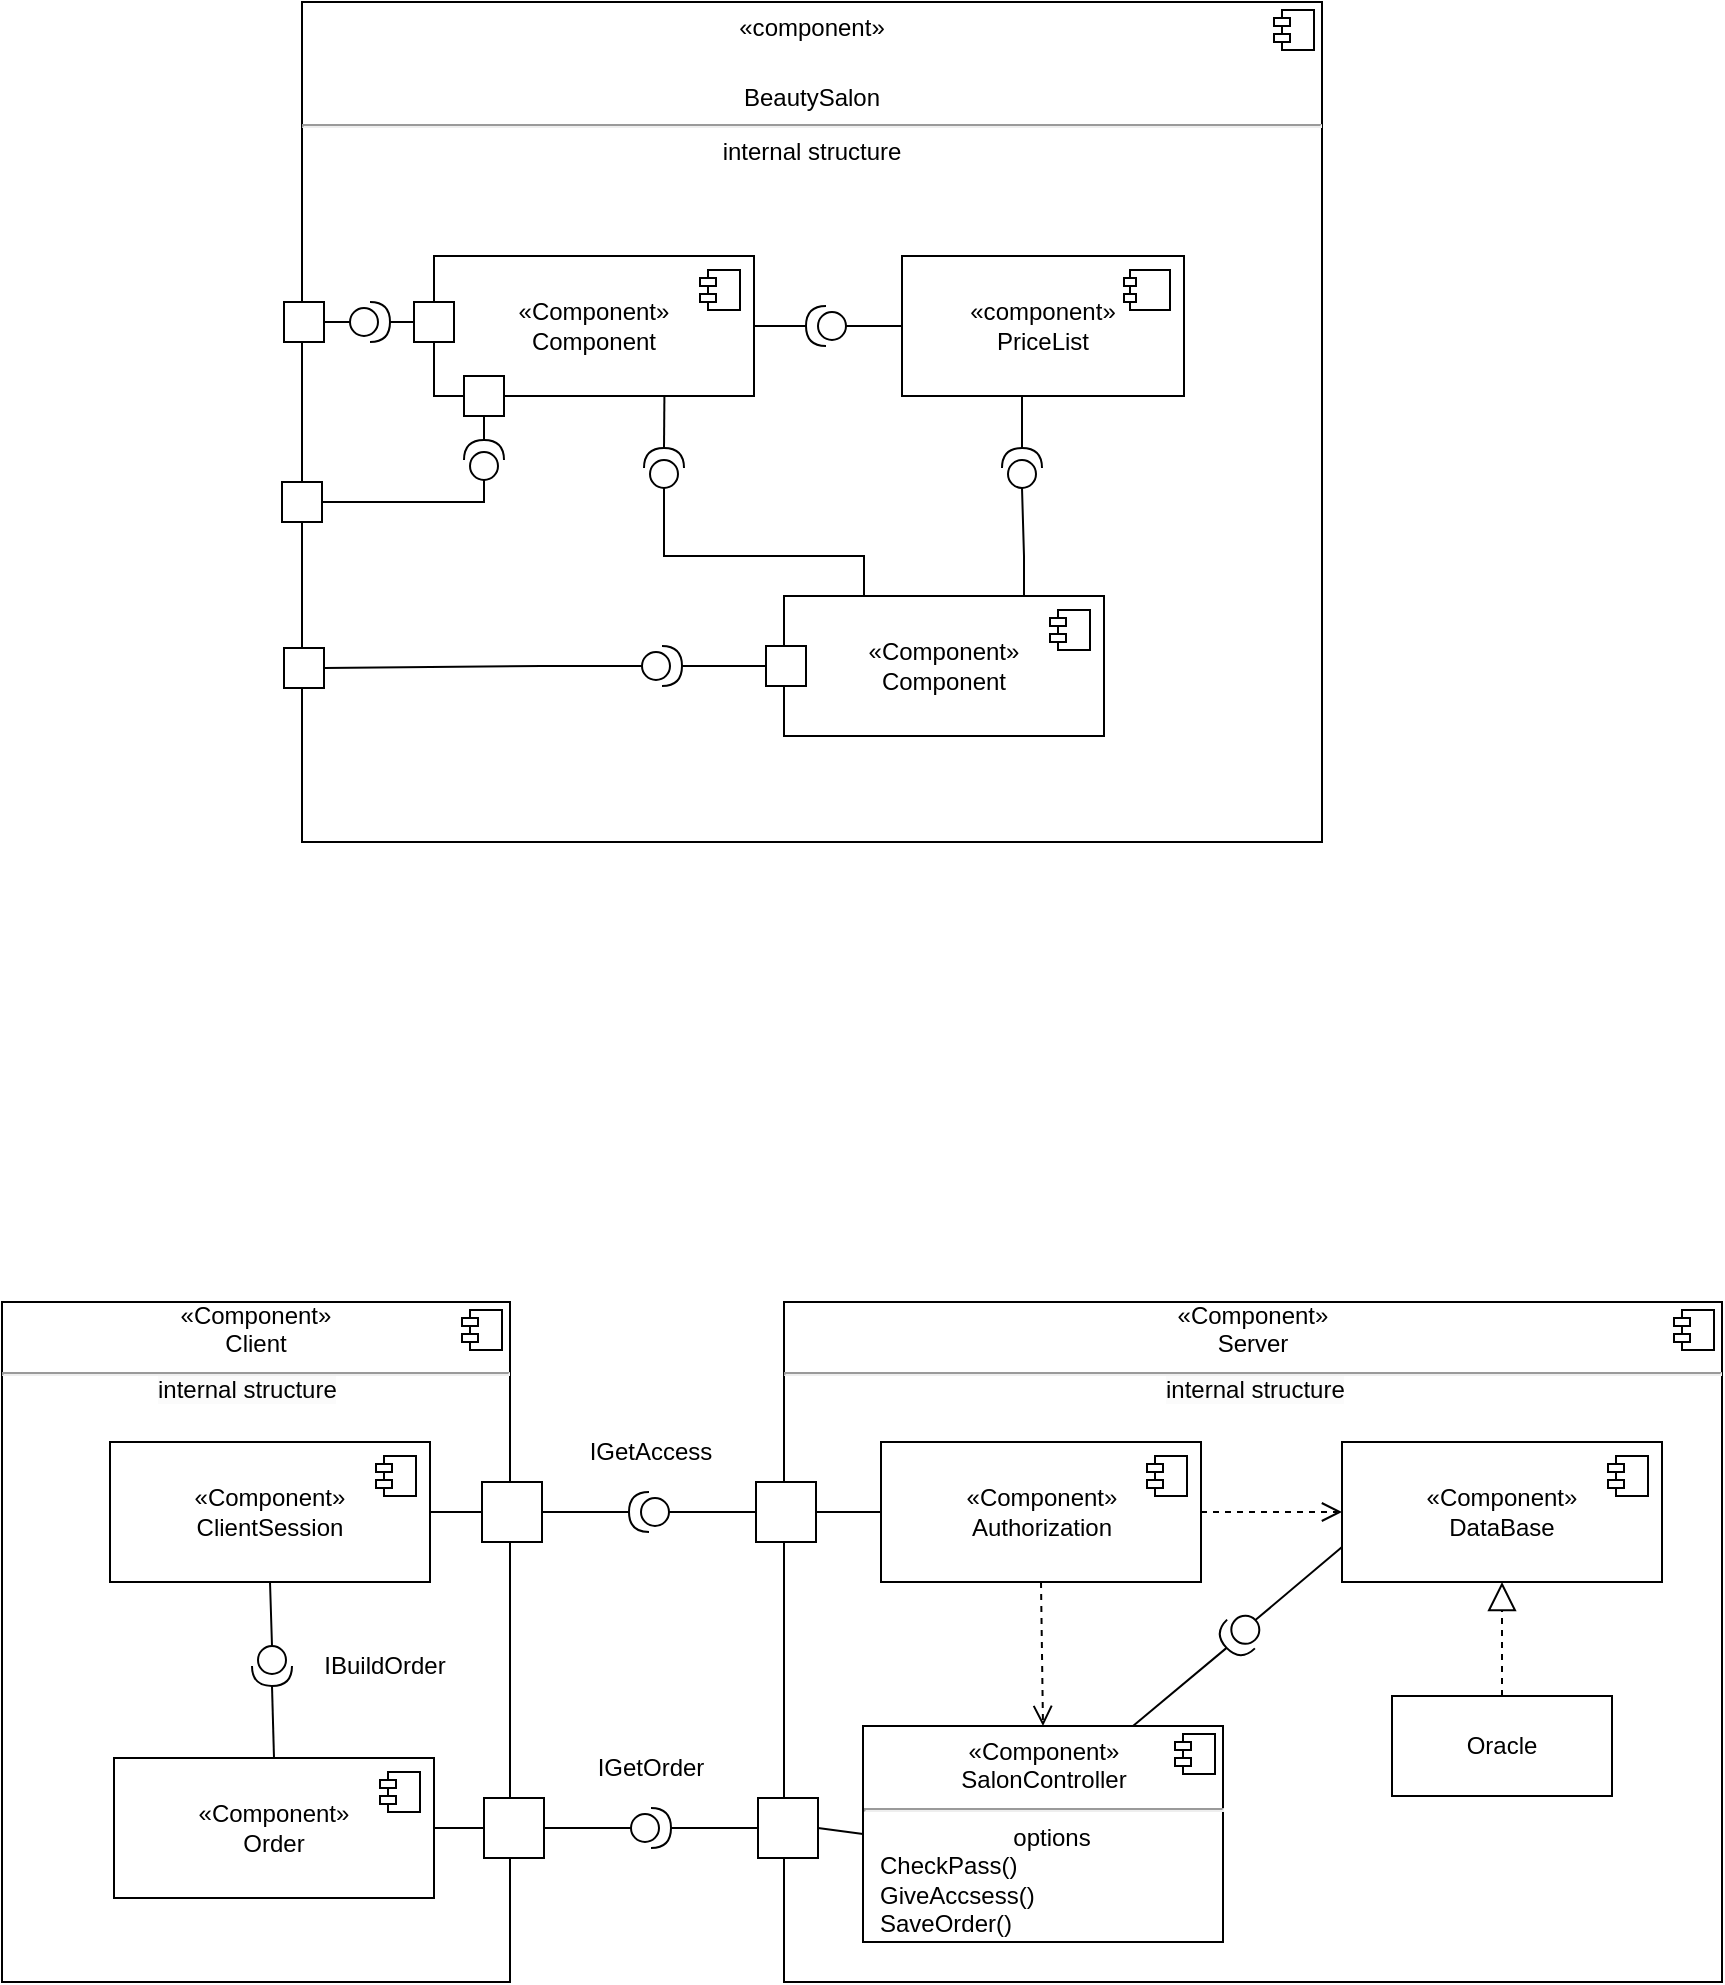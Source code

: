 <mxfile version="22.1.0" type="github">
  <diagram name="Страница — 1" id="3VgCwtWAal_WpDqNykTl">
    <mxGraphModel dx="1196" dy="609" grid="1" gridSize="10" guides="1" tooltips="1" connect="1" arrows="1" fold="1" page="1" pageScale="1" pageWidth="827" pageHeight="1169" math="0" shadow="0">
      <root>
        <mxCell id="0" />
        <mxCell id="1" parent="0" />
        <mxCell id="FT_dXwb775bFwmdMVp_B-27" value="&lt;p style=&quot;margin:0px;margin-top:6px;text-align:center;&quot;&gt;«с&lt;span style=&quot;border-color: var(--border-color);&quot;&gt;omponent&lt;/span&gt;»&lt;/p&gt;&lt;p style=&quot;margin:0px;margin-top:6px;text-align:center;&quot;&gt;&lt;br&gt;BeautySalon&lt;br&gt;&lt;/p&gt;&lt;hr&gt;&lt;p style=&quot;margin:0px;margin-left:8px;&quot;&gt;&lt;br&gt;&lt;/p&gt;" style="align=left;overflow=fill;html=1;dropTarget=0;whiteSpace=wrap;" parent="1" vertex="1">
          <mxGeometry x="250" y="40" width="510" height="420" as="geometry" />
        </mxCell>
        <mxCell id="FT_dXwb775bFwmdMVp_B-28" value="" style="shape=component;jettyWidth=8;jettyHeight=4;" parent="FT_dXwb775bFwmdMVp_B-27" vertex="1">
          <mxGeometry x="1" width="20" height="20" relative="1" as="geometry">
            <mxPoint x="-24" y="4" as="offset" />
          </mxGeometry>
        </mxCell>
        <mxCell id="FT_dXwb775bFwmdMVp_B-3" value="«c&lt;span style=&quot;border-color: var(--border-color);&quot;&gt;omponent&lt;/span&gt;»&lt;br&gt;PriceList" style="html=1;dropTarget=0;whiteSpace=wrap;" parent="1" vertex="1">
          <mxGeometry x="550" y="167" width="141" height="70" as="geometry" />
        </mxCell>
        <mxCell id="FT_dXwb775bFwmdMVp_B-4" value="" style="shape=module;jettyWidth=6;jettyHeight=4;" parent="FT_dXwb775bFwmdMVp_B-3" vertex="1">
          <mxGeometry x="1" width="23" height="20" relative="1" as="geometry">
            <mxPoint x="-30" y="7" as="offset" />
          </mxGeometry>
        </mxCell>
        <mxCell id="FT_dXwb775bFwmdMVp_B-5" value="«&lt;span style=&quot;border-color: var(--border-color);&quot;&gt;Component&lt;/span&gt;»&lt;br&gt;Component" style="html=1;dropTarget=0;whiteSpace=wrap;" parent="1" vertex="1">
          <mxGeometry x="316" y="167" width="160" height="70" as="geometry" />
        </mxCell>
        <mxCell id="FT_dXwb775bFwmdMVp_B-6" value="" style="shape=module;jettyWidth=8;jettyHeight=4;" parent="FT_dXwb775bFwmdMVp_B-5" vertex="1">
          <mxGeometry x="1" width="20" height="20" relative="1" as="geometry">
            <mxPoint x="-27" y="7" as="offset" />
          </mxGeometry>
        </mxCell>
        <mxCell id="FT_dXwb775bFwmdMVp_B-7" value="«&lt;span style=&quot;border-color: var(--border-color);&quot;&gt;Component&lt;/span&gt;»&lt;br&gt;Component" style="html=1;dropTarget=0;whiteSpace=wrap;" parent="1" vertex="1">
          <mxGeometry x="491" y="337" width="160" height="70" as="geometry" />
        </mxCell>
        <mxCell id="FT_dXwb775bFwmdMVp_B-8" value="" style="shape=module;jettyWidth=8;jettyHeight=4;" parent="FT_dXwb775bFwmdMVp_B-7" vertex="1">
          <mxGeometry x="1" width="20" height="20" relative="1" as="geometry">
            <mxPoint x="-27" y="7" as="offset" />
          </mxGeometry>
        </mxCell>
        <mxCell id="FT_dXwb775bFwmdMVp_B-9" value="" style="shape=providedRequiredInterface;html=1;verticalLabelPosition=bottom;sketch=0;rotation=-90;" parent="1" vertex="1">
          <mxGeometry x="421" y="263" width="20" height="20" as="geometry" />
        </mxCell>
        <mxCell id="FT_dXwb775bFwmdMVp_B-14" value="" style="endArrow=none;html=1;rounded=0;exitX=1;exitY=0.5;exitDx=0;exitDy=0;exitPerimeter=0;entryX=0.72;entryY=1.001;entryDx=0;entryDy=0;entryPerimeter=0;" parent="1" source="FT_dXwb775bFwmdMVp_B-9" target="FT_dXwb775bFwmdMVp_B-5" edge="1">
          <mxGeometry width="50" height="50" relative="1" as="geometry">
            <mxPoint x="481" y="287" as="sourcePoint" />
            <mxPoint x="431" y="240" as="targetPoint" />
          </mxGeometry>
        </mxCell>
        <mxCell id="FT_dXwb775bFwmdMVp_B-15" value="" style="endArrow=none;html=1;rounded=0;exitX=0;exitY=0.5;exitDx=0;exitDy=0;exitPerimeter=0;entryX=0.25;entryY=0;entryDx=0;entryDy=0;" parent="1" source="FT_dXwb775bFwmdMVp_B-9" target="FT_dXwb775bFwmdMVp_B-7" edge="1">
          <mxGeometry width="50" height="50" relative="1" as="geometry">
            <mxPoint x="428.89" y="327" as="sourcePoint" />
            <mxPoint x="470.995" y="427" as="targetPoint" />
            <Array as="points">
              <mxPoint x="431" y="317" />
              <mxPoint x="531" y="317" />
            </Array>
          </mxGeometry>
        </mxCell>
        <mxCell id="FT_dXwb775bFwmdMVp_B-20" value="" style="shape=providedRequiredInterface;html=1;verticalLabelPosition=bottom;sketch=0;rotation=-90;" parent="1" vertex="1">
          <mxGeometry x="600" y="263" width="20" height="20" as="geometry" />
        </mxCell>
        <mxCell id="FT_dXwb775bFwmdMVp_B-21" value="" style="endArrow=none;html=1;rounded=0;exitX=1;exitY=0.5;exitDx=0;exitDy=0;exitPerimeter=0;" parent="1" source="FT_dXwb775bFwmdMVp_B-20" edge="1">
          <mxGeometry width="50" height="50" relative="1" as="geometry">
            <mxPoint x="651" y="292" as="sourcePoint" />
            <mxPoint x="610" y="237" as="targetPoint" />
          </mxGeometry>
        </mxCell>
        <mxCell id="FT_dXwb775bFwmdMVp_B-22" value="" style="endArrow=none;html=1;rounded=0;exitX=0;exitY=0.5;exitDx=0;exitDy=0;exitPerimeter=0;entryX=0.75;entryY=0;entryDx=0;entryDy=0;" parent="1" source="FT_dXwb775bFwmdMVp_B-20" target="FT_dXwb775bFwmdMVp_B-7" edge="1">
          <mxGeometry width="50" height="50" relative="1" as="geometry">
            <mxPoint x="598.89" y="332" as="sourcePoint" />
            <mxPoint x="701" y="342" as="targetPoint" />
            <Array as="points">
              <mxPoint x="611" y="317" />
            </Array>
          </mxGeometry>
        </mxCell>
        <mxCell id="FT_dXwb775bFwmdMVp_B-24" value="" style="shape=providedRequiredInterface;html=1;verticalLabelPosition=bottom;sketch=0;rotation=-180;" parent="1" vertex="1">
          <mxGeometry x="502" y="192" width="20" height="20" as="geometry" />
        </mxCell>
        <mxCell id="FT_dXwb775bFwmdMVp_B-25" value="" style="endArrow=none;html=1;rounded=0;exitX=1;exitY=0.5;exitDx=0;exitDy=0;exitPerimeter=0;entryX=1;entryY=0.5;entryDx=0;entryDy=0;" parent="1" source="FT_dXwb775bFwmdMVp_B-24" target="FT_dXwb775bFwmdMVp_B-5" edge="1">
          <mxGeometry width="50" height="50" relative="1" as="geometry">
            <mxPoint x="576" y="287" as="sourcePoint" />
            <mxPoint x="556" y="192" as="targetPoint" />
          </mxGeometry>
        </mxCell>
        <mxCell id="FT_dXwb775bFwmdMVp_B-26" value="" style="endArrow=none;html=1;rounded=0;exitX=0;exitY=0.5;exitDx=0;exitDy=0;exitPerimeter=0;entryX=0;entryY=0.5;entryDx=0;entryDy=0;" parent="1" source="FT_dXwb775bFwmdMVp_B-24" target="FT_dXwb775bFwmdMVp_B-3" edge="1">
          <mxGeometry width="50" height="50" relative="1" as="geometry">
            <mxPoint x="523.89" y="327" as="sourcePoint" />
            <mxPoint x="626" y="337" as="targetPoint" />
            <Array as="points">
              <mxPoint x="541" y="202" />
            </Array>
          </mxGeometry>
        </mxCell>
        <mxCell id="FT_dXwb775bFwmdMVp_B-31" value="" style="rounded=0;whiteSpace=wrap;html=1;" parent="1" vertex="1">
          <mxGeometry x="331" y="227" width="20" height="20" as="geometry" />
        </mxCell>
        <mxCell id="FT_dXwb775bFwmdMVp_B-32" value="internal structure" style="text;html=1;strokeColor=none;fillColor=none;align=center;verticalAlign=middle;whiteSpace=wrap;rounded=0;" parent="1" vertex="1">
          <mxGeometry x="450" y="100" width="110" height="30" as="geometry" />
        </mxCell>
        <mxCell id="FT_dXwb775bFwmdMVp_B-33" value="" style="rounded=0;whiteSpace=wrap;html=1;" parent="1" vertex="1">
          <mxGeometry x="240" y="280" width="20" height="20" as="geometry" />
        </mxCell>
        <mxCell id="FT_dXwb775bFwmdMVp_B-34" value="" style="shape=providedRequiredInterface;html=1;verticalLabelPosition=bottom;sketch=0;rotation=-90;" parent="1" vertex="1">
          <mxGeometry x="331" y="259" width="20" height="20" as="geometry" />
        </mxCell>
        <mxCell id="FT_dXwb775bFwmdMVp_B-35" value="" style="endArrow=none;html=1;rounded=0;exitX=1;exitY=0.5;exitDx=0;exitDy=0;exitPerimeter=0;entryX=0.5;entryY=1;entryDx=0;entryDy=0;" parent="1" source="FT_dXwb775bFwmdMVp_B-34" target="FT_dXwb775bFwmdMVp_B-31" edge="1">
          <mxGeometry width="50" height="50" relative="1" as="geometry">
            <mxPoint x="491" y="297" as="sourcePoint" />
            <mxPoint x="441" y="247" as="targetPoint" />
          </mxGeometry>
        </mxCell>
        <mxCell id="FT_dXwb775bFwmdMVp_B-36" value="" style="endArrow=none;html=1;rounded=0;exitX=0;exitY=0.5;exitDx=0;exitDy=0;exitPerimeter=0;entryX=1;entryY=0.5;entryDx=0;entryDy=0;" parent="1" source="FT_dXwb775bFwmdMVp_B-34" target="FT_dXwb775bFwmdMVp_B-33" edge="1">
          <mxGeometry width="50" height="50" relative="1" as="geometry">
            <mxPoint x="438.89" y="337" as="sourcePoint" />
            <mxPoint x="541" y="347" as="targetPoint" />
            <Array as="points">
              <mxPoint x="341" y="290" />
            </Array>
          </mxGeometry>
        </mxCell>
        <mxCell id="FT_dXwb775bFwmdMVp_B-38" value="" style="rounded=0;whiteSpace=wrap;html=1;rotation=90;" parent="1" vertex="1">
          <mxGeometry x="306" y="190" width="20" height="20" as="geometry" />
        </mxCell>
        <mxCell id="FT_dXwb775bFwmdMVp_B-39" value="" style="rounded=0;whiteSpace=wrap;html=1;" parent="1" vertex="1">
          <mxGeometry x="241" y="190" width="20" height="20" as="geometry" />
        </mxCell>
        <mxCell id="FT_dXwb775bFwmdMVp_B-40" value="" style="shape=providedRequiredInterface;html=1;verticalLabelPosition=bottom;sketch=0;rotation=0;" parent="1" vertex="1">
          <mxGeometry x="274" y="190" width="20" height="20" as="geometry" />
        </mxCell>
        <mxCell id="FT_dXwb775bFwmdMVp_B-41" value="" style="endArrow=none;html=1;rounded=0;exitX=1;exitY=0.5;exitDx=0;exitDy=0;exitPerimeter=0;entryX=0.5;entryY=1;entryDx=0;entryDy=0;" parent="1" source="FT_dXwb775bFwmdMVp_B-40" target="FT_dXwb775bFwmdMVp_B-38" edge="1">
          <mxGeometry width="50" height="50" relative="1" as="geometry">
            <mxPoint x="492" y="207" as="sourcePoint" />
            <mxPoint x="442" y="157" as="targetPoint" />
          </mxGeometry>
        </mxCell>
        <mxCell id="FT_dXwb775bFwmdMVp_B-42" value="" style="endArrow=none;html=1;rounded=0;exitX=0;exitY=0.5;exitDx=0;exitDy=0;exitPerimeter=0;entryX=1;entryY=0.5;entryDx=0;entryDy=0;" parent="1" source="FT_dXwb775bFwmdMVp_B-40" target="FT_dXwb775bFwmdMVp_B-39" edge="1">
          <mxGeometry width="50" height="50" relative="1" as="geometry">
            <mxPoint x="439.89" y="247" as="sourcePoint" />
            <mxPoint x="542" y="257" as="targetPoint" />
            <Array as="points" />
          </mxGeometry>
        </mxCell>
        <mxCell id="FT_dXwb775bFwmdMVp_B-43" value="" style="rounded=0;whiteSpace=wrap;html=1;rotation=90;" parent="1" vertex="1">
          <mxGeometry x="482" y="362" width="20" height="20" as="geometry" />
        </mxCell>
        <mxCell id="FT_dXwb775bFwmdMVp_B-44" value="" style="rounded=0;whiteSpace=wrap;html=1;" parent="1" vertex="1">
          <mxGeometry x="241" y="363" width="20" height="20" as="geometry" />
        </mxCell>
        <mxCell id="FT_dXwb775bFwmdMVp_B-45" value="" style="shape=providedRequiredInterface;html=1;verticalLabelPosition=bottom;sketch=0;rotation=0;" parent="1" vertex="1">
          <mxGeometry x="420" y="362" width="20" height="20" as="geometry" />
        </mxCell>
        <mxCell id="FT_dXwb775bFwmdMVp_B-46" value="" style="endArrow=none;html=1;rounded=0;exitX=1;exitY=0.5;exitDx=0;exitDy=0;exitPerimeter=0;entryX=0.5;entryY=1;entryDx=0;entryDy=0;" parent="1" source="FT_dXwb775bFwmdMVp_B-45" target="FT_dXwb775bFwmdMVp_B-43" edge="1">
          <mxGeometry width="50" height="50" relative="1" as="geometry">
            <mxPoint x="511" y="317" as="sourcePoint" />
            <mxPoint x="461" y="267" as="targetPoint" />
          </mxGeometry>
        </mxCell>
        <mxCell id="FT_dXwb775bFwmdMVp_B-47" value="" style="endArrow=none;html=1;rounded=0;exitX=0;exitY=0.5;exitDx=0;exitDy=0;exitPerimeter=0;entryX=1;entryY=0.5;entryDx=0;entryDy=0;" parent="1" source="FT_dXwb775bFwmdMVp_B-45" target="FT_dXwb775bFwmdMVp_B-44" edge="1">
          <mxGeometry width="50" height="50" relative="1" as="geometry">
            <mxPoint x="458.89" y="357" as="sourcePoint" />
            <mxPoint x="561" y="367" as="targetPoint" />
            <Array as="points">
              <mxPoint x="370" y="372" />
            </Array>
          </mxGeometry>
        </mxCell>
        <mxCell id="UUL30bu8ojap-xqebIFd-1" value="&lt;div style=&quot;text-align: center;&quot;&gt;&lt;span style=&quot;background-color: initial;&quot;&gt;«Component»&lt;/span&gt;&lt;/div&gt;&lt;span style=&quot;border-color: var(--border-color);&quot;&gt;&lt;div style=&quot;text-align: center;&quot;&gt;&lt;span style=&quot;background-color: initial; border-color: var(--border-color);&quot;&gt;Client&lt;/span&gt;&lt;/div&gt;&lt;/span&gt;&lt;hr&gt;&lt;p style=&quot;margin:0px;margin-left:8px;&quot;&gt;&lt;br&gt;&lt;/p&gt;" style="align=left;overflow=fill;html=1;dropTarget=0;whiteSpace=wrap;" vertex="1" parent="1">
          <mxGeometry x="100" y="690" width="254" height="340" as="geometry" />
        </mxCell>
        <mxCell id="UUL30bu8ojap-xqebIFd-2" value="" style="shape=component;jettyWidth=8;jettyHeight=4;" vertex="1" parent="UUL30bu8ojap-xqebIFd-1">
          <mxGeometry x="1" width="20" height="20" relative="1" as="geometry">
            <mxPoint x="-24" y="4" as="offset" />
          </mxGeometry>
        </mxCell>
        <mxCell id="UUL30bu8ojap-xqebIFd-3" value="«Component»&lt;br&gt;ClientSession" style="html=1;dropTarget=0;whiteSpace=wrap;" vertex="1" parent="1">
          <mxGeometry x="154" y="760" width="160" height="70" as="geometry" />
        </mxCell>
        <mxCell id="UUL30bu8ojap-xqebIFd-4" value="" style="shape=module;jettyWidth=8;jettyHeight=4;" vertex="1" parent="UUL30bu8ojap-xqebIFd-3">
          <mxGeometry x="1" width="20" height="20" relative="1" as="geometry">
            <mxPoint x="-27" y="7" as="offset" />
          </mxGeometry>
        </mxCell>
        <mxCell id="UUL30bu8ojap-xqebIFd-5" value="&lt;div style=&quot;text-align: center;&quot;&gt;&lt;span style=&quot;background-color: initial;&quot;&gt;«Component»&lt;/span&gt;&lt;/div&gt;&lt;span style=&quot;border-color: var(--border-color);&quot;&gt;&lt;div style=&quot;text-align: center;&quot;&gt;&lt;span style=&quot;background-color: initial; border-color: var(--border-color);&quot;&gt;Server&lt;/span&gt;&lt;/div&gt;&lt;/span&gt;&lt;hr&gt;&lt;p style=&quot;margin:0px;margin-left:8px;&quot;&gt;&lt;br&gt;&lt;/p&gt;" style="align=left;overflow=fill;html=1;dropTarget=0;whiteSpace=wrap;" vertex="1" parent="1">
          <mxGeometry x="491" y="690" width="469" height="340" as="geometry" />
        </mxCell>
        <mxCell id="UUL30bu8ojap-xqebIFd-6" value="" style="shape=component;jettyWidth=8;jettyHeight=4;" vertex="1" parent="UUL30bu8ojap-xqebIFd-5">
          <mxGeometry x="1" width="20" height="20" relative="1" as="geometry">
            <mxPoint x="-24" y="4" as="offset" />
          </mxGeometry>
        </mxCell>
        <mxCell id="UUL30bu8ojap-xqebIFd-7" value="" style="rounded=0;whiteSpace=wrap;html=1;" vertex="1" parent="1">
          <mxGeometry x="340" y="780" width="30" height="30" as="geometry" />
        </mxCell>
        <mxCell id="UUL30bu8ojap-xqebIFd-10" value="" style="rounded=0;whiteSpace=wrap;html=1;" vertex="1" parent="1">
          <mxGeometry x="477" y="780" width="30" height="30" as="geometry" />
        </mxCell>
        <mxCell id="UUL30bu8ojap-xqebIFd-14" value="" style="shape=providedRequiredInterface;html=1;verticalLabelPosition=bottom;sketch=0;rotation=-180;" vertex="1" parent="1">
          <mxGeometry x="413.5" y="785" width="20" height="20" as="geometry" />
        </mxCell>
        <mxCell id="UUL30bu8ojap-xqebIFd-18" value="" style="endArrow=none;html=1;rounded=0;exitX=0;exitY=0.5;exitDx=0;exitDy=0;exitPerimeter=0;entryX=0;entryY=0.5;entryDx=0;entryDy=0;" edge="1" parent="1" source="UUL30bu8ojap-xqebIFd-14" target="UUL30bu8ojap-xqebIFd-10">
          <mxGeometry width="50" height="50" relative="1" as="geometry">
            <mxPoint x="470" y="830" as="sourcePoint" />
            <mxPoint x="520" y="780" as="targetPoint" />
          </mxGeometry>
        </mxCell>
        <mxCell id="UUL30bu8ojap-xqebIFd-19" value="" style="endArrow=none;html=1;rounded=0;exitX=1;exitY=0.5;exitDx=0;exitDy=0;entryX=1;entryY=0.5;entryDx=0;entryDy=0;entryPerimeter=0;" edge="1" parent="1" source="UUL30bu8ojap-xqebIFd-7" target="UUL30bu8ojap-xqebIFd-14">
          <mxGeometry width="50" height="50" relative="1" as="geometry">
            <mxPoint x="444" y="805" as="sourcePoint" />
            <mxPoint x="410" y="800" as="targetPoint" />
          </mxGeometry>
        </mxCell>
        <mxCell id="UUL30bu8ojap-xqebIFd-20" value="" style="endArrow=none;html=1;rounded=0;exitX=1;exitY=0.5;exitDx=0;exitDy=0;entryX=0;entryY=0.5;entryDx=0;entryDy=0;" edge="1" parent="1" source="UUL30bu8ojap-xqebIFd-3" target="UUL30bu8ojap-xqebIFd-7">
          <mxGeometry width="50" height="50" relative="1" as="geometry">
            <mxPoint x="380" y="805" as="sourcePoint" />
            <mxPoint x="424" y="805" as="targetPoint" />
          </mxGeometry>
        </mxCell>
        <mxCell id="UUL30bu8ojap-xqebIFd-21" value="" style="endArrow=none;html=1;rounded=0;exitX=1;exitY=0.5;exitDx=0;exitDy=0;entryX=0;entryY=0.5;entryDx=0;entryDy=0;" edge="1" parent="1" source="UUL30bu8ojap-xqebIFd-10" target="UUL30bu8ojap-xqebIFd-22">
          <mxGeometry width="50" height="50" relative="1" as="geometry">
            <mxPoint x="390" y="815" as="sourcePoint" />
            <mxPoint x="434" y="815" as="targetPoint" />
          </mxGeometry>
        </mxCell>
        <mxCell id="UUL30bu8ojap-xqebIFd-22" value="«Component»&lt;br&gt;Authorization" style="html=1;dropTarget=0;whiteSpace=wrap;" vertex="1" parent="1">
          <mxGeometry x="539.5" y="760" width="160" height="70" as="geometry" />
        </mxCell>
        <mxCell id="UUL30bu8ojap-xqebIFd-23" value="" style="shape=module;jettyWidth=8;jettyHeight=4;" vertex="1" parent="UUL30bu8ojap-xqebIFd-22">
          <mxGeometry x="1" width="20" height="20" relative="1" as="geometry">
            <mxPoint x="-27" y="7" as="offset" />
          </mxGeometry>
        </mxCell>
        <mxCell id="UUL30bu8ojap-xqebIFd-24" value="«Component»&lt;br&gt;Order" style="html=1;dropTarget=0;whiteSpace=wrap;" vertex="1" parent="1">
          <mxGeometry x="156" y="918" width="160" height="70" as="geometry" />
        </mxCell>
        <mxCell id="UUL30bu8ojap-xqebIFd-25" value="" style="shape=module;jettyWidth=8;jettyHeight=4;" vertex="1" parent="UUL30bu8ojap-xqebIFd-24">
          <mxGeometry x="1" width="20" height="20" relative="1" as="geometry">
            <mxPoint x="-27" y="7" as="offset" />
          </mxGeometry>
        </mxCell>
        <mxCell id="UUL30bu8ojap-xqebIFd-26" value="" style="shape=providedRequiredInterface;html=1;verticalLabelPosition=bottom;sketch=0;rotation=90;" vertex="1" parent="1">
          <mxGeometry x="225" y="862" width="20" height="20" as="geometry" />
        </mxCell>
        <mxCell id="UUL30bu8ojap-xqebIFd-27" value="IBuildOrder" style="text;html=1;align=center;verticalAlign=middle;resizable=0;points=[];autosize=1;strokeColor=none;fillColor=none;" vertex="1" parent="1">
          <mxGeometry x="251" y="857" width="80" height="30" as="geometry" />
        </mxCell>
        <mxCell id="UUL30bu8ojap-xqebIFd-28" value="" style="endArrow=none;html=1;rounded=0;entryX=0;entryY=0.5;entryDx=0;entryDy=0;entryPerimeter=0;exitX=0.5;exitY=1;exitDx=0;exitDy=0;" edge="1" parent="1" source="UUL30bu8ojap-xqebIFd-3" target="UUL30bu8ojap-xqebIFd-26">
          <mxGeometry width="50" height="50" relative="1" as="geometry">
            <mxPoint x="380" y="805" as="sourcePoint" />
            <mxPoint x="424" y="805" as="targetPoint" />
          </mxGeometry>
        </mxCell>
        <mxCell id="UUL30bu8ojap-xqebIFd-29" value="" style="endArrow=none;html=1;rounded=0;exitX=1;exitY=0.5;exitDx=0;exitDy=0;entryX=0.5;entryY=0;entryDx=0;entryDy=0;exitPerimeter=0;" edge="1" parent="1" source="UUL30bu8ojap-xqebIFd-26" target="UUL30bu8ojap-xqebIFd-24">
          <mxGeometry width="50" height="50" relative="1" as="geometry">
            <mxPoint x="390" y="815" as="sourcePoint" />
            <mxPoint x="434" y="815" as="targetPoint" />
          </mxGeometry>
        </mxCell>
        <mxCell id="UUL30bu8ojap-xqebIFd-30" value="&lt;p style=&quot;margin:0px;margin-top:6px;text-align:center;&quot;&gt;&lt;/p&gt;&lt;div style=&quot;text-align: center;&quot;&gt;&lt;span style=&quot;background-color: initial;&quot;&gt;«Component»&lt;/span&gt;&lt;/div&gt;&lt;span style=&quot;&quot;&gt;&lt;div style=&quot;text-align: center;&quot;&gt;&lt;span style=&quot;background-color: initial;&quot;&gt;SalonController&lt;/span&gt;&lt;/div&gt;&lt;/span&gt;&lt;hr&gt;&lt;p style=&quot;text-align: center; margin: 0px 0px 0px 8px;&quot;&gt;options&lt;/p&gt;&lt;p style=&quot;margin: 0px 0px 0px 8px;&quot;&gt;CheckPass()&lt;/p&gt;&lt;p style=&quot;margin: 0px 0px 0px 8px;&quot;&gt;GiveAccsess()&lt;/p&gt;&lt;p style=&quot;margin: 0px 0px 0px 8px;&quot;&gt;SaveOrder()&lt;/p&gt;" style="align=left;overflow=fill;html=1;dropTarget=0;whiteSpace=wrap;" vertex="1" parent="1">
          <mxGeometry x="530.5" y="902" width="180" height="108" as="geometry" />
        </mxCell>
        <mxCell id="UUL30bu8ojap-xqebIFd-31" value="" style="shape=component;jettyWidth=8;jettyHeight=4;" vertex="1" parent="UUL30bu8ojap-xqebIFd-30">
          <mxGeometry x="1" width="20" height="20" relative="1" as="geometry">
            <mxPoint x="-24" y="4" as="offset" />
          </mxGeometry>
        </mxCell>
        <mxCell id="UUL30bu8ojap-xqebIFd-32" value="" style="rounded=0;whiteSpace=wrap;html=1;" vertex="1" parent="1">
          <mxGeometry x="341" y="938" width="30" height="30" as="geometry" />
        </mxCell>
        <mxCell id="UUL30bu8ojap-xqebIFd-33" value="" style="rounded=0;whiteSpace=wrap;html=1;" vertex="1" parent="1">
          <mxGeometry x="478" y="938" width="30" height="30" as="geometry" />
        </mxCell>
        <mxCell id="UUL30bu8ojap-xqebIFd-34" value="" style="shape=providedRequiredInterface;html=1;verticalLabelPosition=bottom;sketch=0;rotation=0;" vertex="1" parent="1">
          <mxGeometry x="414.5" y="943" width="20" height="20" as="geometry" />
        </mxCell>
        <mxCell id="UUL30bu8ojap-xqebIFd-35" value="" style="endArrow=none;html=1;rounded=0;entryX=0;entryY=0.5;entryDx=0;entryDy=0;exitX=1;exitY=0.5;exitDx=0;exitDy=0;exitPerimeter=0;" edge="1" parent="1" source="UUL30bu8ojap-xqebIFd-34" target="UUL30bu8ojap-xqebIFd-33">
          <mxGeometry width="50" height="50" relative="1" as="geometry">
            <mxPoint x="460" y="1030" as="sourcePoint" />
            <mxPoint x="521" y="938" as="targetPoint" />
          </mxGeometry>
        </mxCell>
        <mxCell id="UUL30bu8ojap-xqebIFd-36" value="" style="endArrow=none;html=1;rounded=0;exitX=1;exitY=0.5;exitDx=0;exitDy=0;entryX=0;entryY=0.5;entryDx=0;entryDy=0;entryPerimeter=0;" edge="1" parent="1" source="UUL30bu8ojap-xqebIFd-32" target="UUL30bu8ojap-xqebIFd-34">
          <mxGeometry width="50" height="50" relative="1" as="geometry">
            <mxPoint x="445" y="963" as="sourcePoint" />
            <mxPoint x="390" y="1020" as="targetPoint" />
          </mxGeometry>
        </mxCell>
        <mxCell id="UUL30bu8ojap-xqebIFd-42" value="" style="endArrow=none;html=1;rounded=0;exitX=1;exitY=0.5;exitDx=0;exitDy=0;entryX=0;entryY=0.5;entryDx=0;entryDy=0;" edge="1" parent="1" source="UUL30bu8ojap-xqebIFd-24" target="UUL30bu8ojap-xqebIFd-32">
          <mxGeometry width="50" height="50" relative="1" as="geometry">
            <mxPoint x="445" y="963" as="sourcePoint" />
            <mxPoint x="488" y="963" as="targetPoint" />
          </mxGeometry>
        </mxCell>
        <mxCell id="UUL30bu8ojap-xqebIFd-43" value="" style="endArrow=none;html=1;rounded=0;exitX=1;exitY=0.5;exitDx=0;exitDy=0;entryX=0;entryY=0.5;entryDx=0;entryDy=0;" edge="1" parent="1" source="UUL30bu8ojap-xqebIFd-33" target="UUL30bu8ojap-xqebIFd-30">
          <mxGeometry width="50" height="50" relative="1" as="geometry">
            <mxPoint x="455" y="973" as="sourcePoint" />
            <mxPoint x="498" y="973" as="targetPoint" />
          </mxGeometry>
        </mxCell>
        <mxCell id="UUL30bu8ojap-xqebIFd-44" value="" style="html=1;verticalAlign=bottom;endArrow=open;dashed=1;endSize=8;curved=0;rounded=0;entryX=0.5;entryY=0;entryDx=0;entryDy=0;exitX=0.5;exitY=1;exitDx=0;exitDy=0;" edge="1" parent="1" source="UUL30bu8ojap-xqebIFd-22" target="UUL30bu8ojap-xqebIFd-30">
          <mxGeometry relative="1" as="geometry">
            <mxPoint x="530" y="800" as="sourcePoint" />
            <mxPoint x="450" y="800" as="targetPoint" />
          </mxGeometry>
        </mxCell>
        <mxCell id="UUL30bu8ojap-xqebIFd-46" value="«Component»&lt;br&gt;DataBase" style="html=1;dropTarget=0;whiteSpace=wrap;" vertex="1" parent="1">
          <mxGeometry x="770" y="760" width="160" height="70" as="geometry" />
        </mxCell>
        <mxCell id="UUL30bu8ojap-xqebIFd-47" value="" style="shape=module;jettyWidth=8;jettyHeight=4;" vertex="1" parent="UUL30bu8ojap-xqebIFd-46">
          <mxGeometry x="1" width="20" height="20" relative="1" as="geometry">
            <mxPoint x="-27" y="7" as="offset" />
          </mxGeometry>
        </mxCell>
        <mxCell id="UUL30bu8ojap-xqebIFd-48" value="" style="html=1;verticalAlign=bottom;endArrow=open;dashed=1;endSize=8;curved=0;rounded=0;entryX=0;entryY=0.5;entryDx=0;entryDy=0;exitX=1;exitY=0.5;exitDx=0;exitDy=0;" edge="1" parent="1" source="UUL30bu8ojap-xqebIFd-22" target="UUL30bu8ojap-xqebIFd-46">
          <mxGeometry relative="1" as="geometry">
            <mxPoint x="630" y="840" as="sourcePoint" />
            <mxPoint x="631" y="918" as="targetPoint" />
          </mxGeometry>
        </mxCell>
        <mxCell id="UUL30bu8ojap-xqebIFd-53" value="" style="shape=providedRequiredInterface;html=1;verticalLabelPosition=bottom;sketch=0;rotation=-224;" vertex="1" parent="1">
          <mxGeometry x="709.5" y="846" width="20" height="20" as="geometry" />
        </mxCell>
        <mxCell id="UUL30bu8ojap-xqebIFd-54" value="" style="endArrow=none;html=1;rounded=0;exitX=0;exitY=0.5;exitDx=0;exitDy=0;exitPerimeter=0;entryX=0;entryY=0.75;entryDx=0;entryDy=0;" edge="1" parent="1" source="UUL30bu8ojap-xqebIFd-53" target="UUL30bu8ojap-xqebIFd-46">
          <mxGeometry width="50" height="50" relative="1" as="geometry">
            <mxPoint x="763" y="899" as="sourcePoint" />
            <mxPoint x="770" y="864" as="targetPoint" />
          </mxGeometry>
        </mxCell>
        <mxCell id="UUL30bu8ojap-xqebIFd-55" value="" style="endArrow=none;html=1;rounded=0;exitX=0.75;exitY=0;exitDx=0;exitDy=0;entryX=1;entryY=0.5;entryDx=0;entryDy=0;entryPerimeter=0;" edge="1" parent="1" target="UUL30bu8ojap-xqebIFd-53" source="UUL30bu8ojap-xqebIFd-30">
          <mxGeometry width="50" height="50" relative="1" as="geometry">
            <mxPoint x="663" y="864" as="sourcePoint" />
            <mxPoint x="703" y="869" as="targetPoint" />
          </mxGeometry>
        </mxCell>
        <mxCell id="UUL30bu8ojap-xqebIFd-56" value="Oracle" style="html=1;whiteSpace=wrap;" vertex="1" parent="1">
          <mxGeometry x="795" y="887" width="110" height="50" as="geometry" />
        </mxCell>
        <mxCell id="UUL30bu8ojap-xqebIFd-57" value="" style="endArrow=block;dashed=1;endFill=0;endSize=12;html=1;rounded=0;exitX=0.5;exitY=0;exitDx=0;exitDy=0;entryX=0.5;entryY=1;entryDx=0;entryDy=0;" edge="1" parent="1" source="UUL30bu8ojap-xqebIFd-56" target="UUL30bu8ojap-xqebIFd-46">
          <mxGeometry width="160" relative="1" as="geometry">
            <mxPoint x="410" y="800" as="sourcePoint" />
            <mxPoint x="570" y="800" as="targetPoint" />
          </mxGeometry>
        </mxCell>
        <mxCell id="UUL30bu8ojap-xqebIFd-58" value="IGetAccess" style="text;html=1;align=center;verticalAlign=middle;resizable=0;points=[];autosize=1;strokeColor=none;fillColor=none;" vertex="1" parent="1">
          <mxGeometry x="383.5" y="750" width="80" height="30" as="geometry" />
        </mxCell>
        <mxCell id="UUL30bu8ojap-xqebIFd-59" value="IGetOrder" style="text;html=1;align=center;verticalAlign=middle;resizable=0;points=[];autosize=1;strokeColor=none;fillColor=none;" vertex="1" parent="1">
          <mxGeometry x="383.5" y="908" width="80" height="30" as="geometry" />
        </mxCell>
        <mxCell id="UUL30bu8ojap-xqebIFd-60" value="&lt;span style=&quot;color: rgb(0, 0, 0); font-family: Helvetica; font-size: 12px; font-style: normal; font-variant-ligatures: normal; font-variant-caps: normal; font-weight: 400; letter-spacing: normal; orphans: 2; text-align: center; text-indent: 0px; text-transform: none; widows: 2; word-spacing: 0px; -webkit-text-stroke-width: 0px; background-color: rgb(251, 251, 251); text-decoration-thickness: initial; text-decoration-style: initial; text-decoration-color: initial; float: none; display: inline !important;&quot;&gt;internal structure&lt;/span&gt;" style="text;whiteSpace=wrap;html=1;" vertex="1" parent="1">
          <mxGeometry x="680" y="720" width="120" height="40" as="geometry" />
        </mxCell>
        <mxCell id="UUL30bu8ojap-xqebIFd-61" value="&lt;span style=&quot;color: rgb(0, 0, 0); font-family: Helvetica; font-size: 12px; font-style: normal; font-variant-ligatures: normal; font-variant-caps: normal; font-weight: 400; letter-spacing: normal; orphans: 2; text-align: center; text-indent: 0px; text-transform: none; widows: 2; word-spacing: 0px; -webkit-text-stroke-width: 0px; background-color: rgb(251, 251, 251); text-decoration-thickness: initial; text-decoration-style: initial; text-decoration-color: initial; float: none; display: inline !important;&quot;&gt;internal structure&lt;/span&gt;" style="text;whiteSpace=wrap;html=1;" vertex="1" parent="1">
          <mxGeometry x="176" y="720" width="120" height="40" as="geometry" />
        </mxCell>
      </root>
    </mxGraphModel>
  </diagram>
</mxfile>
